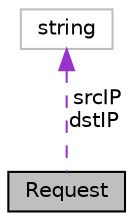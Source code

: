 digraph "Request"
{
 // LATEX_PDF_SIZE
  edge [fontname="Helvetica",fontsize="10",labelfontname="Helvetica",labelfontsize="10"];
  node [fontname="Helvetica",fontsize="10",shape=record];
  Node1 [label="Request",height=0.2,width=0.4,color="black", fillcolor="grey75", style="filled", fontcolor="black",tooltip="Stores information about a client request."];
  Node2 -> Node1 [dir="back",color="darkorchid3",fontsize="10",style="dashed",label=" srcIP\ndstIP" ];
  Node2 [label="string",height=0.2,width=0.4,color="grey75", fillcolor="white", style="filled",tooltip=" "];
}
